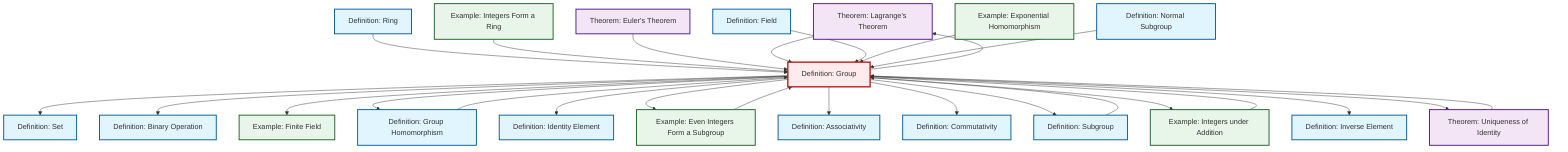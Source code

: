 graph TD
    classDef definition fill:#e1f5fe,stroke:#01579b,stroke-width:2px
    classDef theorem fill:#f3e5f5,stroke:#4a148c,stroke-width:2px
    classDef axiom fill:#fff3e0,stroke:#e65100,stroke-width:2px
    classDef example fill:#e8f5e9,stroke:#1b5e20,stroke-width:2px
    classDef current fill:#ffebee,stroke:#b71c1c,stroke-width:3px
    thm-lagrange["Theorem: Lagrange's Theorem"]:::theorem
    ex-integers-addition["Example: Integers under Addition"]:::example
    def-subgroup["Definition: Subgroup"]:::definition
    def-ring["Definition: Ring"]:::definition
    ex-finite-field["Example: Finite Field"]:::example
    ex-even-integers-subgroup["Example: Even Integers Form a Subgroup"]:::example
    def-normal-subgroup["Definition: Normal Subgroup"]:::definition
    ex-integers-ring["Example: Integers Form a Ring"]:::example
    thm-unique-identity["Theorem: Uniqueness of Identity"]:::theorem
    def-homomorphism["Definition: Group Homomorphism"]:::definition
    def-commutativity["Definition: Commutativity"]:::definition
    def-field["Definition: Field"]:::definition
    thm-euler["Theorem: Euler's Theorem"]:::theorem
    def-associativity["Definition: Associativity"]:::definition
    ex-exponential-homomorphism["Example: Exponential Homomorphism"]:::example
    def-group["Definition: Group"]:::definition
    def-binary-operation["Definition: Binary Operation"]:::definition
    def-set["Definition: Set"]:::definition
    def-identity-element["Definition: Identity Element"]:::definition
    def-inverse-element["Definition: Inverse Element"]:::definition
    ex-integers-addition --> def-group
    thm-unique-identity --> def-group
    def-group --> def-set
    def-ring --> def-group
    def-group --> def-binary-operation
    def-group --> ex-finite-field
    ex-integers-ring --> def-group
    def-group --> def-homomorphism
    thm-euler --> def-group
    ex-even-integers-subgroup --> def-group
    def-homomorphism --> def-group
    def-group --> def-identity-element
    def-group --> ex-even-integers-subgroup
    def-group --> def-associativity
    def-group --> def-commutativity
    thm-lagrange --> def-group
    def-field --> def-group
    def-group --> thm-lagrange
    def-group --> def-subgroup
    def-group --> ex-integers-addition
    ex-exponential-homomorphism --> def-group
    def-subgroup --> def-group
    def-group --> def-inverse-element
    def-group --> thm-unique-identity
    def-normal-subgroup --> def-group
    class def-group current